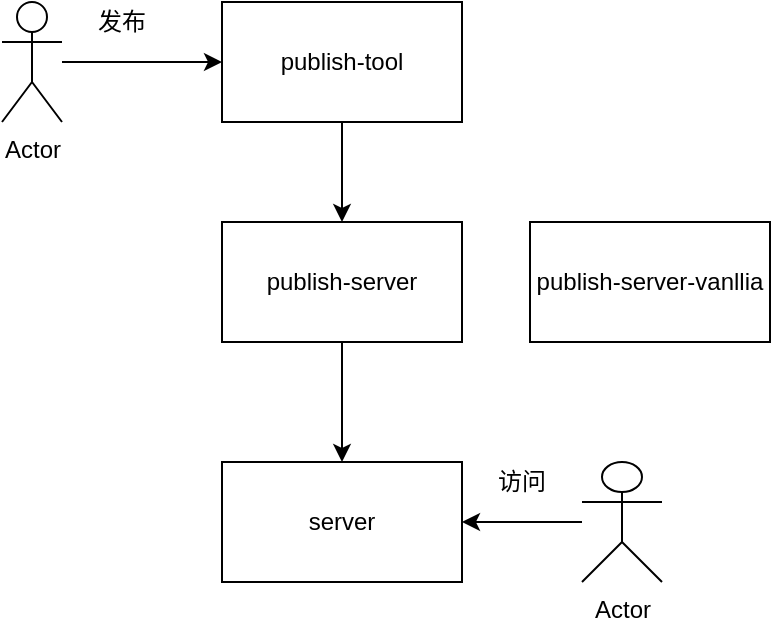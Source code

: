 <mxfile version="13.1.3">
    <diagram id="6hGFLwfOUW9BJ-s0fimq" name="Page-1">
        <mxGraphModel dx="347" dy="403" grid="1" gridSize="10" guides="1" tooltips="1" connect="1" arrows="1" fold="1" page="1" pageScale="1" pageWidth="827" pageHeight="1169" math="0" shadow="0">
            <root>
                <mxCell id="0"/>
                <mxCell id="1" parent="0"/>
                <mxCell id="5" style="edgeStyle=orthogonalEdgeStyle;rounded=0;orthogonalLoop=1;jettySize=auto;html=1;entryX=0.5;entryY=0;entryDx=0;entryDy=0;" parent="1" source="2" target="3" edge="1">
                    <mxGeometry relative="1" as="geometry"/>
                </mxCell>
                <mxCell id="2" value="publish-tool" style="rounded=0;whiteSpace=wrap;html=1;" parent="1" vertex="1">
                    <mxGeometry x="200" y="70" width="120" height="60" as="geometry"/>
                </mxCell>
                <mxCell id="6" style="edgeStyle=orthogonalEdgeStyle;rounded=0;orthogonalLoop=1;jettySize=auto;html=1;entryX=0.5;entryY=0;entryDx=0;entryDy=0;" parent="1" source="3" target="4" edge="1">
                    <mxGeometry relative="1" as="geometry"/>
                </mxCell>
                <mxCell id="3" value="publish-server" style="rounded=0;whiteSpace=wrap;html=1;" parent="1" vertex="1">
                    <mxGeometry x="200" y="180" width="120" height="60" as="geometry"/>
                </mxCell>
                <mxCell id="4" value="server" style="rounded=0;whiteSpace=wrap;html=1;" parent="1" vertex="1">
                    <mxGeometry x="200" y="300" width="120" height="60" as="geometry"/>
                </mxCell>
                <mxCell id="8" style="edgeStyle=orthogonalEdgeStyle;rounded=0;orthogonalLoop=1;jettySize=auto;html=1;entryX=1;entryY=0.5;entryDx=0;entryDy=0;" parent="1" source="7" target="4" edge="1">
                    <mxGeometry relative="1" as="geometry"/>
                </mxCell>
                <mxCell id="7" value="Actor" style="shape=umlActor;verticalLabelPosition=bottom;labelBackgroundColor=#ffffff;verticalAlign=top;html=1;outlineConnect=0;" parent="1" vertex="1">
                    <mxGeometry x="380" y="300" width="40" height="60" as="geometry"/>
                </mxCell>
                <mxCell id="11" value="访问" style="text;html=1;strokeColor=none;fillColor=none;align=center;verticalAlign=middle;whiteSpace=wrap;rounded=0;" parent="1" vertex="1">
                    <mxGeometry x="330" y="300" width="40" height="20" as="geometry"/>
                </mxCell>
                <mxCell id="13" style="edgeStyle=orthogonalEdgeStyle;rounded=0;orthogonalLoop=1;jettySize=auto;html=1;" parent="1" source="12" target="2" edge="1">
                    <mxGeometry relative="1" as="geometry"/>
                </mxCell>
                <object label="Actor" id="12">
                    <mxCell style="shape=umlActor;verticalLabelPosition=bottom;labelBackgroundColor=#ffffff;verticalAlign=top;html=1;outlineConnect=0;" parent="1" vertex="1">
                        <mxGeometry x="90" y="70" width="30" height="60" as="geometry"/>
                    </mxCell>
                </object>
                <mxCell id="14" value="发布" style="text;html=1;strokeColor=none;fillColor=none;align=center;verticalAlign=middle;whiteSpace=wrap;rounded=0;" parent="1" vertex="1">
                    <mxGeometry x="130" y="70" width="40" height="20" as="geometry"/>
                </mxCell>
                <mxCell id="15" value="publish-server-vanllia" style="rounded=0;whiteSpace=wrap;html=1;" vertex="1" parent="1">
                    <mxGeometry x="354" y="180" width="120" height="60" as="geometry"/>
                </mxCell>
            </root>
        </mxGraphModel>
    </diagram>
</mxfile>